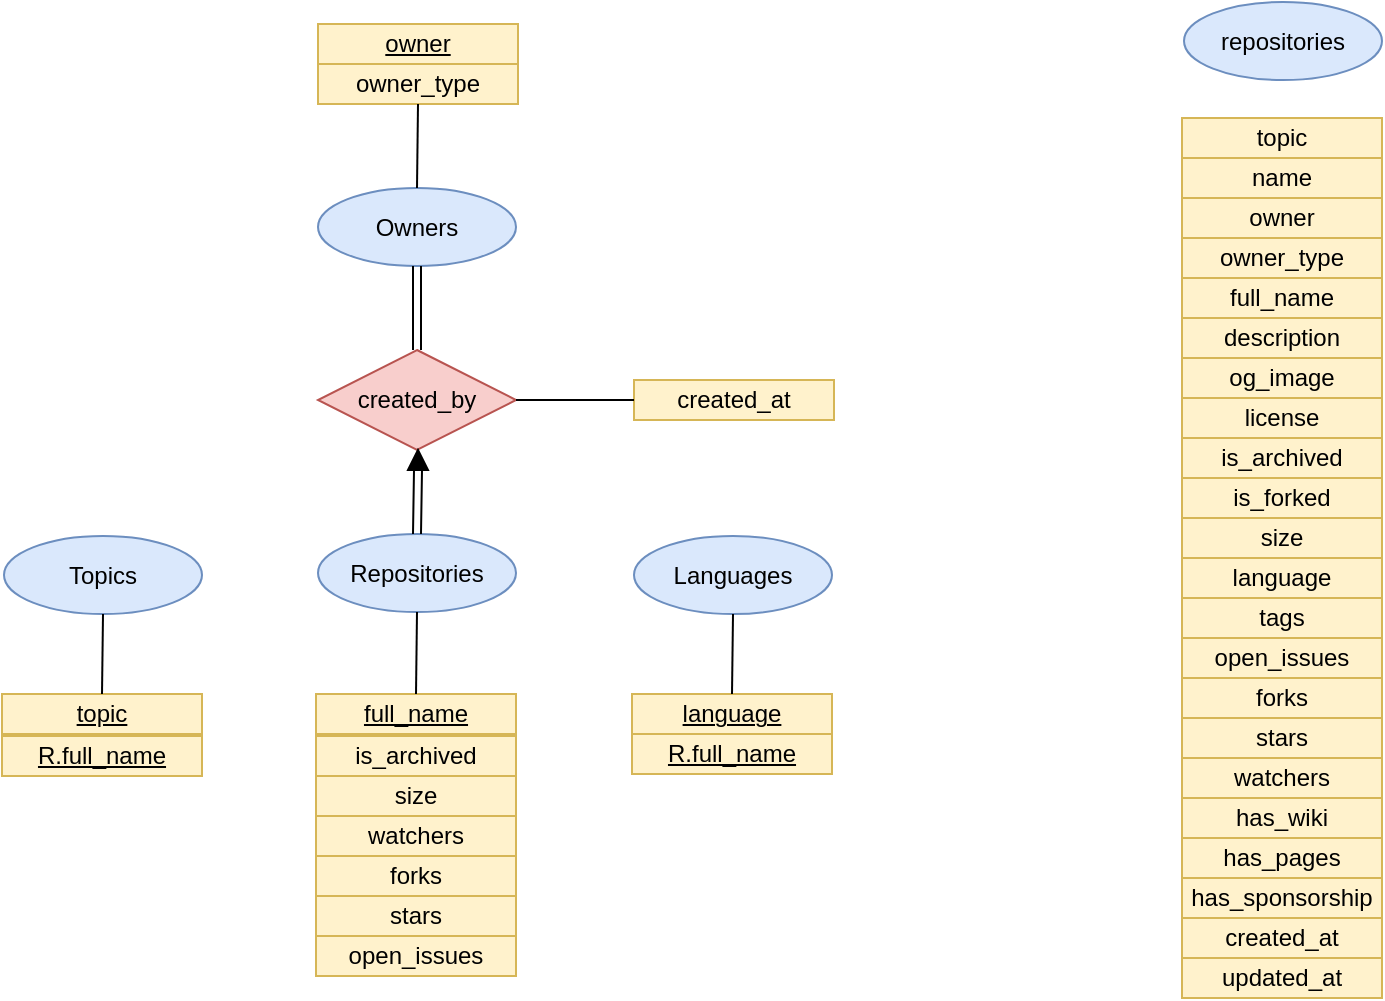 <mxfile version="20.0.1" type="github">
  <diagram id="kFoBRH7rG0Vgu6dQ8bFF" name="Page-1">
    <mxGraphModel dx="1038" dy="571" grid="1" gridSize="10" guides="1" tooltips="1" connect="1" arrows="1" fold="1" page="1" pageScale="1" pageWidth="1100" pageHeight="850" math="0" shadow="0">
      <root>
        <mxCell id="0" />
        <mxCell id="1" parent="0" />
        <mxCell id="yhgAztLPskg-jy38662N-3" value="topic" style="rounded=0;whiteSpace=wrap;html=1;fillColor=#fff2cc;strokeColor=#d6b656;" parent="1" vertex="1">
          <mxGeometry x="790" y="234" width="100" height="20" as="geometry" />
        </mxCell>
        <mxCell id="yhgAztLPskg-jy38662N-4" value="name" style="rounded=0;whiteSpace=wrap;html=1;fillColor=#fff2cc;strokeColor=#d6b656;" parent="1" vertex="1">
          <mxGeometry x="790" y="254" width="100" height="20" as="geometry" />
        </mxCell>
        <mxCell id="yhgAztLPskg-jy38662N-5" value="owner" style="rounded=0;whiteSpace=wrap;html=1;fillColor=#fff2cc;strokeColor=#d6b656;" parent="1" vertex="1">
          <mxGeometry x="790" y="274" width="100" height="20" as="geometry" />
        </mxCell>
        <mxCell id="yhgAztLPskg-jy38662N-6" value="owner_type" style="rounded=0;whiteSpace=wrap;html=1;fillColor=#fff2cc;strokeColor=#d6b656;" parent="1" vertex="1">
          <mxGeometry x="790" y="294" width="100" height="20" as="geometry" />
        </mxCell>
        <mxCell id="yhgAztLPskg-jy38662N-7" value="full_name" style="rounded=0;whiteSpace=wrap;html=1;fillColor=#fff2cc;strokeColor=#d6b656;" parent="1" vertex="1">
          <mxGeometry x="790" y="314" width="100" height="20" as="geometry" />
        </mxCell>
        <mxCell id="yhgAztLPskg-jy38662N-8" value="description" style="rounded=0;whiteSpace=wrap;html=1;fillColor=#fff2cc;strokeColor=#d6b656;" parent="1" vertex="1">
          <mxGeometry x="790" y="334" width="100" height="20" as="geometry" />
        </mxCell>
        <mxCell id="yhgAztLPskg-jy38662N-9" value="og_image" style="rounded=0;whiteSpace=wrap;html=1;fillColor=#fff2cc;strokeColor=#d6b656;" parent="1" vertex="1">
          <mxGeometry x="790" y="354" width="100" height="20" as="geometry" />
        </mxCell>
        <mxCell id="yhgAztLPskg-jy38662N-10" value="license" style="rounded=0;whiteSpace=wrap;html=1;fillColor=#fff2cc;strokeColor=#d6b656;" parent="1" vertex="1">
          <mxGeometry x="790" y="374" width="100" height="20" as="geometry" />
        </mxCell>
        <mxCell id="yhgAztLPskg-jy38662N-11" value="is_archived" style="rounded=0;whiteSpace=wrap;html=1;fillColor=#fff2cc;strokeColor=#d6b656;" parent="1" vertex="1">
          <mxGeometry x="790" y="394" width="100" height="20" as="geometry" />
        </mxCell>
        <mxCell id="yhgAztLPskg-jy38662N-12" value="is_forked" style="rounded=0;whiteSpace=wrap;html=1;fillColor=#fff2cc;strokeColor=#d6b656;" parent="1" vertex="1">
          <mxGeometry x="790" y="414" width="100" height="20" as="geometry" />
        </mxCell>
        <mxCell id="yhgAztLPskg-jy38662N-13" value="size" style="rounded=0;whiteSpace=wrap;html=1;fillColor=#fff2cc;strokeColor=#d6b656;" parent="1" vertex="1">
          <mxGeometry x="790" y="434" width="100" height="20" as="geometry" />
        </mxCell>
        <mxCell id="yhgAztLPskg-jy38662N-14" value="language" style="rounded=0;whiteSpace=wrap;html=1;fillColor=#fff2cc;strokeColor=#d6b656;" parent="1" vertex="1">
          <mxGeometry x="790" y="454" width="100" height="20" as="geometry" />
        </mxCell>
        <mxCell id="yhgAztLPskg-jy38662N-15" value="tags" style="rounded=0;whiteSpace=wrap;html=1;fillColor=#fff2cc;strokeColor=#d6b656;" parent="1" vertex="1">
          <mxGeometry x="790" y="474" width="100" height="20" as="geometry" />
        </mxCell>
        <mxCell id="yhgAztLPskg-jy38662N-16" value="open_issues" style="rounded=0;whiteSpace=wrap;html=1;fillColor=#fff2cc;strokeColor=#d6b656;" parent="1" vertex="1">
          <mxGeometry x="790" y="494" width="100" height="20" as="geometry" />
        </mxCell>
        <mxCell id="yhgAztLPskg-jy38662N-17" value="forks" style="rounded=0;whiteSpace=wrap;html=1;fillColor=#fff2cc;strokeColor=#d6b656;" parent="1" vertex="1">
          <mxGeometry x="790" y="514" width="100" height="20" as="geometry" />
        </mxCell>
        <mxCell id="yhgAztLPskg-jy38662N-18" value="stars" style="rounded=0;whiteSpace=wrap;html=1;fillColor=#fff2cc;strokeColor=#d6b656;" parent="1" vertex="1">
          <mxGeometry x="790" y="534" width="100" height="20" as="geometry" />
        </mxCell>
        <mxCell id="yhgAztLPskg-jy38662N-19" value="watchers" style="rounded=0;whiteSpace=wrap;html=1;fillColor=#fff2cc;strokeColor=#d6b656;" parent="1" vertex="1">
          <mxGeometry x="790" y="554" width="100" height="20" as="geometry" />
        </mxCell>
        <mxCell id="yhgAztLPskg-jy38662N-20" value="has_wiki" style="rounded=0;whiteSpace=wrap;html=1;fillColor=#fff2cc;strokeColor=#d6b656;" parent="1" vertex="1">
          <mxGeometry x="790" y="574" width="100" height="20" as="geometry" />
        </mxCell>
        <mxCell id="yhgAztLPskg-jy38662N-21" value="has_pages" style="rounded=0;whiteSpace=wrap;html=1;fillColor=#fff2cc;strokeColor=#d6b656;" parent="1" vertex="1">
          <mxGeometry x="790" y="594" width="100" height="20" as="geometry" />
        </mxCell>
        <mxCell id="yhgAztLPskg-jy38662N-22" value="has_sponsorship" style="rounded=0;whiteSpace=wrap;html=1;fillColor=#fff2cc;strokeColor=#d6b656;" parent="1" vertex="1">
          <mxGeometry x="790" y="614" width="100" height="20" as="geometry" />
        </mxCell>
        <mxCell id="yhgAztLPskg-jy38662N-23" value="created_at" style="rounded=0;whiteSpace=wrap;html=1;fillColor=#fff2cc;strokeColor=#d6b656;" parent="1" vertex="1">
          <mxGeometry x="790" y="634" width="100" height="20" as="geometry" />
        </mxCell>
        <mxCell id="yhgAztLPskg-jy38662N-24" value="updated_at" style="rounded=0;whiteSpace=wrap;html=1;fillColor=#fff2cc;strokeColor=#d6b656;" parent="1" vertex="1">
          <mxGeometry x="790" y="654" width="100" height="20" as="geometry" />
        </mxCell>
        <mxCell id="yhgAztLPskg-jy38662N-32" value="owner_type" style="rounded=0;whiteSpace=wrap;html=1;fillColor=#fff2cc;strokeColor=#d6b656;" parent="1" vertex="1">
          <mxGeometry x="358" y="207" width="100" height="20" as="geometry" />
        </mxCell>
        <mxCell id="yhgAztLPskg-jy38662N-37" value="is_archived" style="rounded=0;whiteSpace=wrap;html=1;fillColor=#fff2cc;strokeColor=#d6b656;" parent="1" vertex="1">
          <mxGeometry x="357" y="543" width="100" height="20" as="geometry" />
        </mxCell>
        <mxCell id="yhgAztLPskg-jy38662N-39" value="size" style="rounded=0;whiteSpace=wrap;html=1;fillColor=#fff2cc;strokeColor=#d6b656;" parent="1" vertex="1">
          <mxGeometry x="357" y="563" width="100" height="20" as="geometry" />
        </mxCell>
        <mxCell id="yhgAztLPskg-jy38662N-42" value="open_issues" style="rounded=0;whiteSpace=wrap;html=1;fillColor=#fff2cc;strokeColor=#d6b656;" parent="1" vertex="1">
          <mxGeometry x="357" y="643" width="100" height="20" as="geometry" />
        </mxCell>
        <mxCell id="yhgAztLPskg-jy38662N-43" value="forks" style="rounded=0;whiteSpace=wrap;html=1;fillColor=#fff2cc;strokeColor=#d6b656;" parent="1" vertex="1">
          <mxGeometry x="357" y="603" width="100" height="20" as="geometry" />
        </mxCell>
        <mxCell id="yhgAztLPskg-jy38662N-44" value="stars" style="rounded=0;whiteSpace=wrap;html=1;fillColor=#fff2cc;strokeColor=#d6b656;" parent="1" vertex="1">
          <mxGeometry x="357" y="623" width="100" height="20" as="geometry" />
        </mxCell>
        <mxCell id="yhgAztLPskg-jy38662N-45" value="watchers" style="rounded=0;whiteSpace=wrap;html=1;fillColor=#fff2cc;strokeColor=#d6b656;" parent="1" vertex="1">
          <mxGeometry x="357" y="583" width="100" height="20" as="geometry" />
        </mxCell>
        <mxCell id="yhgAztLPskg-jy38662N-49" value="created_at" style="rounded=0;whiteSpace=wrap;html=1;fillColor=#fff2cc;strokeColor=#d6b656;" parent="1" vertex="1">
          <mxGeometry x="516" y="365" width="100" height="20" as="geometry" />
        </mxCell>
        <mxCell id="yhgAztLPskg-jy38662N-51" value="Repositories" style="ellipse;whiteSpace=wrap;html=1;fillColor=#dae8fc;strokeColor=#6c8ebf;" parent="1" vertex="1">
          <mxGeometry x="358" y="442" width="99" height="39" as="geometry" />
        </mxCell>
        <mxCell id="yhgAztLPskg-jy38662N-52" value="&lt;u&gt;full_name&lt;/u&gt;" style="rounded=0;whiteSpace=wrap;html=1;fillColor=#fff2cc;strokeColor=#d6b656;" parent="1" vertex="1">
          <mxGeometry x="357" y="522" width="100" height="20" as="geometry" />
        </mxCell>
        <mxCell id="yhgAztLPskg-jy38662N-55" value="repositories" style="ellipse;whiteSpace=wrap;html=1;fillColor=#dae8fc;strokeColor=#6c8ebf;" parent="1" vertex="1">
          <mxGeometry x="791" y="176" width="99" height="39" as="geometry" />
        </mxCell>
        <mxCell id="yhgAztLPskg-jy38662N-57" value="Owners" style="ellipse;whiteSpace=wrap;html=1;fillColor=#dae8fc;strokeColor=#6c8ebf;" parent="1" vertex="1">
          <mxGeometry x="358" y="269" width="99" height="39" as="geometry" />
        </mxCell>
        <mxCell id="yhgAztLPskg-jy38662N-59" value="&lt;u&gt;owner&lt;/u&gt;" style="rounded=0;whiteSpace=wrap;html=1;fillColor=#fff2cc;strokeColor=#d6b656;" parent="1" vertex="1">
          <mxGeometry x="358" y="187" width="100" height="20" as="geometry" />
        </mxCell>
        <mxCell id="yhgAztLPskg-jy38662N-60" value="Topics" style="ellipse;whiteSpace=wrap;html=1;fillColor=#dae8fc;strokeColor=#6c8ebf;" parent="1" vertex="1">
          <mxGeometry x="201" y="443" width="99" height="39" as="geometry" />
        </mxCell>
        <mxCell id="yhgAztLPskg-jy38662N-63" value="&lt;u&gt;topic&lt;/u&gt;" style="rounded=0;whiteSpace=wrap;html=1;fillColor=#fff2cc;strokeColor=#d6b656;" parent="1" vertex="1">
          <mxGeometry x="200" y="522" width="100" height="20" as="geometry" />
        </mxCell>
        <mxCell id="yhgAztLPskg-jy38662N-76" value="Languages" style="ellipse;whiteSpace=wrap;html=1;fillColor=#dae8fc;strokeColor=#6c8ebf;" parent="1" vertex="1">
          <mxGeometry x="516" y="443" width="99" height="39" as="geometry" />
        </mxCell>
        <mxCell id="yhgAztLPskg-jy38662N-77" value="&lt;u&gt;language&lt;/u&gt;" style="rounded=0;whiteSpace=wrap;html=1;fillColor=#fff2cc;strokeColor=#d6b656;" parent="1" vertex="1">
          <mxGeometry x="515" y="522" width="100" height="20" as="geometry" />
        </mxCell>
        <mxCell id="yhgAztLPskg-jy38662N-98" value="" style="endArrow=none;html=1;rounded=0;exitX=0.5;exitY=1;exitDx=0;exitDy=0;entryX=0.5;entryY=0;entryDx=0;entryDy=0;" parent="1" source="yhgAztLPskg-jy38662N-60" target="yhgAztLPskg-jy38662N-63" edge="1">
          <mxGeometry width="50" height="50" relative="1" as="geometry">
            <mxPoint x="310.0" y="472.5" as="sourcePoint" />
            <mxPoint x="370" y="472.5" as="targetPoint" />
          </mxGeometry>
        </mxCell>
        <mxCell id="yhgAztLPskg-jy38662N-99" value="" style="endArrow=none;html=1;rounded=0;entryX=0.5;entryY=1;entryDx=0;entryDy=0;exitX=0.5;exitY=0;exitDx=0;exitDy=0;" parent="1" source="yhgAztLPskg-jy38662N-52" target="yhgAztLPskg-jy38662N-51" edge="1">
          <mxGeometry width="50" height="50" relative="1" as="geometry">
            <mxPoint x="367" y="551" as="sourcePoint" />
            <mxPoint x="417" y="501" as="targetPoint" />
          </mxGeometry>
        </mxCell>
        <mxCell id="yhgAztLPskg-jy38662N-105" value="" style="endArrow=none;html=1;rounded=0;entryX=0.5;entryY=1;entryDx=0;entryDy=0;exitX=0.5;exitY=0;exitDx=0;exitDy=0;" parent="1" source="yhgAztLPskg-jy38662N-77" target="yhgAztLPskg-jy38662N-76" edge="1">
          <mxGeometry width="50" height="50" relative="1" as="geometry">
            <mxPoint x="204" y="552" as="sourcePoint" />
            <mxPoint x="254" y="502" as="targetPoint" />
          </mxGeometry>
        </mxCell>
        <mxCell id="yhgAztLPskg-jy38662N-106" value="created_by" style="rhombus;whiteSpace=wrap;html=1;fillColor=#f8cecc;strokeColor=#b85450;" parent="1" vertex="1">
          <mxGeometry x="358" y="350" width="99" height="50" as="geometry" />
        </mxCell>
        <mxCell id="yhgAztLPskg-jy38662N-108" value="" style="endArrow=none;html=1;rounded=0;entryX=0.5;entryY=1;entryDx=0;entryDy=0;exitX=0.5;exitY=0;exitDx=0;exitDy=0;shape=link;" parent="1" source="yhgAztLPskg-jy38662N-106" target="yhgAztLPskg-jy38662N-57" edge="1">
          <mxGeometry width="50" height="50" relative="1" as="geometry">
            <mxPoint x="406.91" y="350.0" as="sourcePoint" />
            <mxPoint x="406.91" y="308" as="targetPoint" />
          </mxGeometry>
        </mxCell>
        <mxCell id="yhgAztLPskg-jy38662N-114" value="" style="endArrow=none;html=1;rounded=0;exitX=0.5;exitY=0;exitDx=0;exitDy=0;entryX=0.5;entryY=1;entryDx=0;entryDy=0;" parent="1" source="yhgAztLPskg-jy38662N-57" target="yhgAztLPskg-jy38662N-32" edge="1">
          <mxGeometry width="50" height="50" relative="1" as="geometry">
            <mxPoint x="406.67" y="269" as="sourcePoint" />
            <mxPoint x="435" y="247" as="targetPoint" />
          </mxGeometry>
        </mxCell>
        <mxCell id="yhgAztLPskg-jy38662N-118" value="&lt;u&gt;R.full_name&lt;/u&gt;" style="rounded=0;whiteSpace=wrap;html=1;fillColor=#fff2cc;strokeColor=#d6b656;" parent="1" vertex="1">
          <mxGeometry x="200" y="543" width="100" height="20" as="geometry" />
        </mxCell>
        <mxCell id="yhgAztLPskg-jy38662N-120" value="&lt;u&gt;R.full_name&lt;/u&gt;" style="rounded=0;whiteSpace=wrap;html=1;fillColor=#fff2cc;strokeColor=#d6b656;" parent="1" vertex="1">
          <mxGeometry x="515" y="542" width="100" height="20" as="geometry" />
        </mxCell>
        <mxCell id="yhgAztLPskg-jy38662N-122" value="" style="endArrow=none;html=1;rounded=0;exitX=1;exitY=0.5;exitDx=0;exitDy=0;entryX=0;entryY=0.5;entryDx=0;entryDy=0;" parent="1" source="yhgAztLPskg-jy38662N-106" target="yhgAztLPskg-jy38662N-49" edge="1">
          <mxGeometry width="50" height="50" relative="1" as="geometry">
            <mxPoint x="660" y="430" as="sourcePoint" />
            <mxPoint x="710" y="380" as="targetPoint" />
          </mxGeometry>
        </mxCell>
        <mxCell id="qWaLjU2rss3d1LznA6OW-1" value="" style="endArrow=none;html=1;rounded=0;entryX=0;entryY=0.5;entryDx=0;entryDy=0;exitX=0.5;exitY=0;exitDx=0;exitDy=0;shape=link;" edge="1" parent="1" source="yhgAztLPskg-jy38662N-51" target="qWaLjU2rss3d1LznA6OW-4">
          <mxGeometry width="50" height="50" relative="1" as="geometry">
            <mxPoint x="406.5" y="442" as="sourcePoint" />
            <mxPoint x="408" y="410" as="targetPoint" />
          </mxGeometry>
        </mxCell>
        <mxCell id="qWaLjU2rss3d1LznA6OW-4" value="" style="triangle;whiteSpace=wrap;html=1;fillColor=#000000;rotation=-90;" vertex="1" parent="1">
          <mxGeometry x="403" y="400" width="10" height="10" as="geometry" />
        </mxCell>
      </root>
    </mxGraphModel>
  </diagram>
</mxfile>
